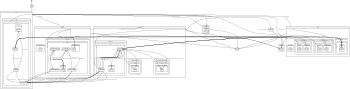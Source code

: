 @startuml

scale 350 width
[*] --> index
index --> login : User = null
login --> register : Create a new User
register --> login : New User created in DB
login --> welcome : User = User
welcome --> shoppingcart : Add selected cupcake and quantity to shoppingcart
login --> admin : User = Admin
shoppingcart --> userorders : Accept current shoppingcart (paid = true or false)
welcome --> Logout.servlet
shoppingcart --> Logout.servlet
userorders --> Logout.servlet
admin --> Logout.servlet
Logout.servlet --> login: return to loginscreen

login --> error : if forward or response failed
register --> error : if forward failed
welcome --> error : if retrieval of cupcakes failed
shoppingcart --> error : if retrieval of order failed
admin --> error : if connection to DB failed





state login{
login --> Login.Servlet

 state Login.Servlet {
 Login.Servlet --> UserFacade
 UserFacade --> UserMapper : forward input request
 UserMapper --> ConnectionPool : Request DB cupcake.user
 ConnectionPool --> UserMapper : Respond DB cupcake.user
 UserMapper --> Login.Servlet : forward respons

  state UserFacade{
  }

  state UserMapper{

  }
 }
}

state register{

 state Register.servlet{


 }
}

state welcome{

welcome --> Welcome.servlet

 state Welcome.servlet{

 Welcome.servlet --> CupcakeBaseFacade : intialize CupcakeBase
 CupcakeBaseFacade --> CupcakeBaseMapper : forward request
 CupcakeBaseMapper --> ConnectionPool : request CupcakeBase from DB
 ConnectionPool --> CupcakeBaseMapper : respons CupcakeBase from DB
CupcakeBaseMapper --> CupcakeBaseFacade : forward respons
CupcakeBaseFacade --> Welcome.servlet : set value for drop menu

Welcome.servlet --> CupcakeToppingFacade
CupcakeToppingFacade --> CupcakeToppingMapper
CupcakeToppingMapper --> ConnectionPool
ConnectionPool --> CupcakeToppingMapper
CupcakeToppingMapper --> CupcakeToppingFacade
CupcakeToppingFacade --> Welcome.servlet
welcome --> AddCupcakeToOrder.servlet : put inputs in shoppingcart
AddCupcakeToOrder.servlet --> welcome : redirect back to the welcome page

  state CupcakeBaseFacade{
  }

  state CupcakeBaseMapper{
  }

  state CupcakeToppingFacade{
  }

  state CupcakeToppingMapper{
  }

 }
 state AddCupcakeToOrder.servlet{

 }

}

state shoppingcart{
shoppingcart --> Indkøbskurv.servlet

 state Indkøbskurv.servlet{
 Indkøbskurv.servlet --> OrderFacade : check or existing orders
 OrderFacade --> OrderMapper
 OrderMapper --> ConnectionPool : request order from DB
 ConnectionPool --> OrderMapper : respons order from DB
 OrderMapper --> OrderFacade
 OrderFacade --> Indkøbskurv.servlet : return existing order or create new

}
  state OrderFacade{

  }

  state OrderMapper{

  }



 state OrderAndPayment.servlet{
 OrderAndPayment.servlet --> OrderFacade : send a request for either order or pay and order
 OrderFacade --> OrderMapper
 OrderMapper --> ConnectionPool : request change in DB
 ConnectionPool --> OrderMapper : respons change in DB
 OrderMapper --> OrderFacade
 OrderFacade --> OrderAndPayment.servlet : Respond the change from DB

 }

 state RemoveCupcakeFromOrder.servlet{
 RemoveCupcakeFromOrder.servlet --> OrderFacade : Remove Cupcake from order based on cupcake id
 OrderFacade --> OrderMapper
 OrderMapper --> ConnectionPool : Request removal in DB
 ConnectionPool --> OrderMapper : Respond with removal from DB
 OrderMapper --> OrderFacade
 OrderFacade --> RemoveCupcakeFromOrder.servlet : Chosen cupcake is removed


 }

 }

state admin{
admin --> Admin.servlet

 state Admin.servlet{
 Admin.servlet --> UserFacade : Request all users
 UserFacade --> Admin.servlet : Return all users
 Admin.servlet --> OrderFacade: Request all orders
 OrderFacade --> Admin.servlet: Return all orders
 }

 state AdminUpdatePaid.servlet{
 AdminUpdatePaid.servlet --> OrderFacade : Request to change unpaid order to paid
 OrderFacade --> Admin.servlet : Respond with paid order
 }

 state GiveUserMoney.servlet{
 GiveUserMoney.servlet --> UserFacade : request to add money to user
UserFacade --> Admin.servlet : Respond with updated balance
 }

 state DeleteOrder.servlet{

 }

}

state error {

}

state Logout.servlet{

}

state ConnectionPool{
}
@enduml